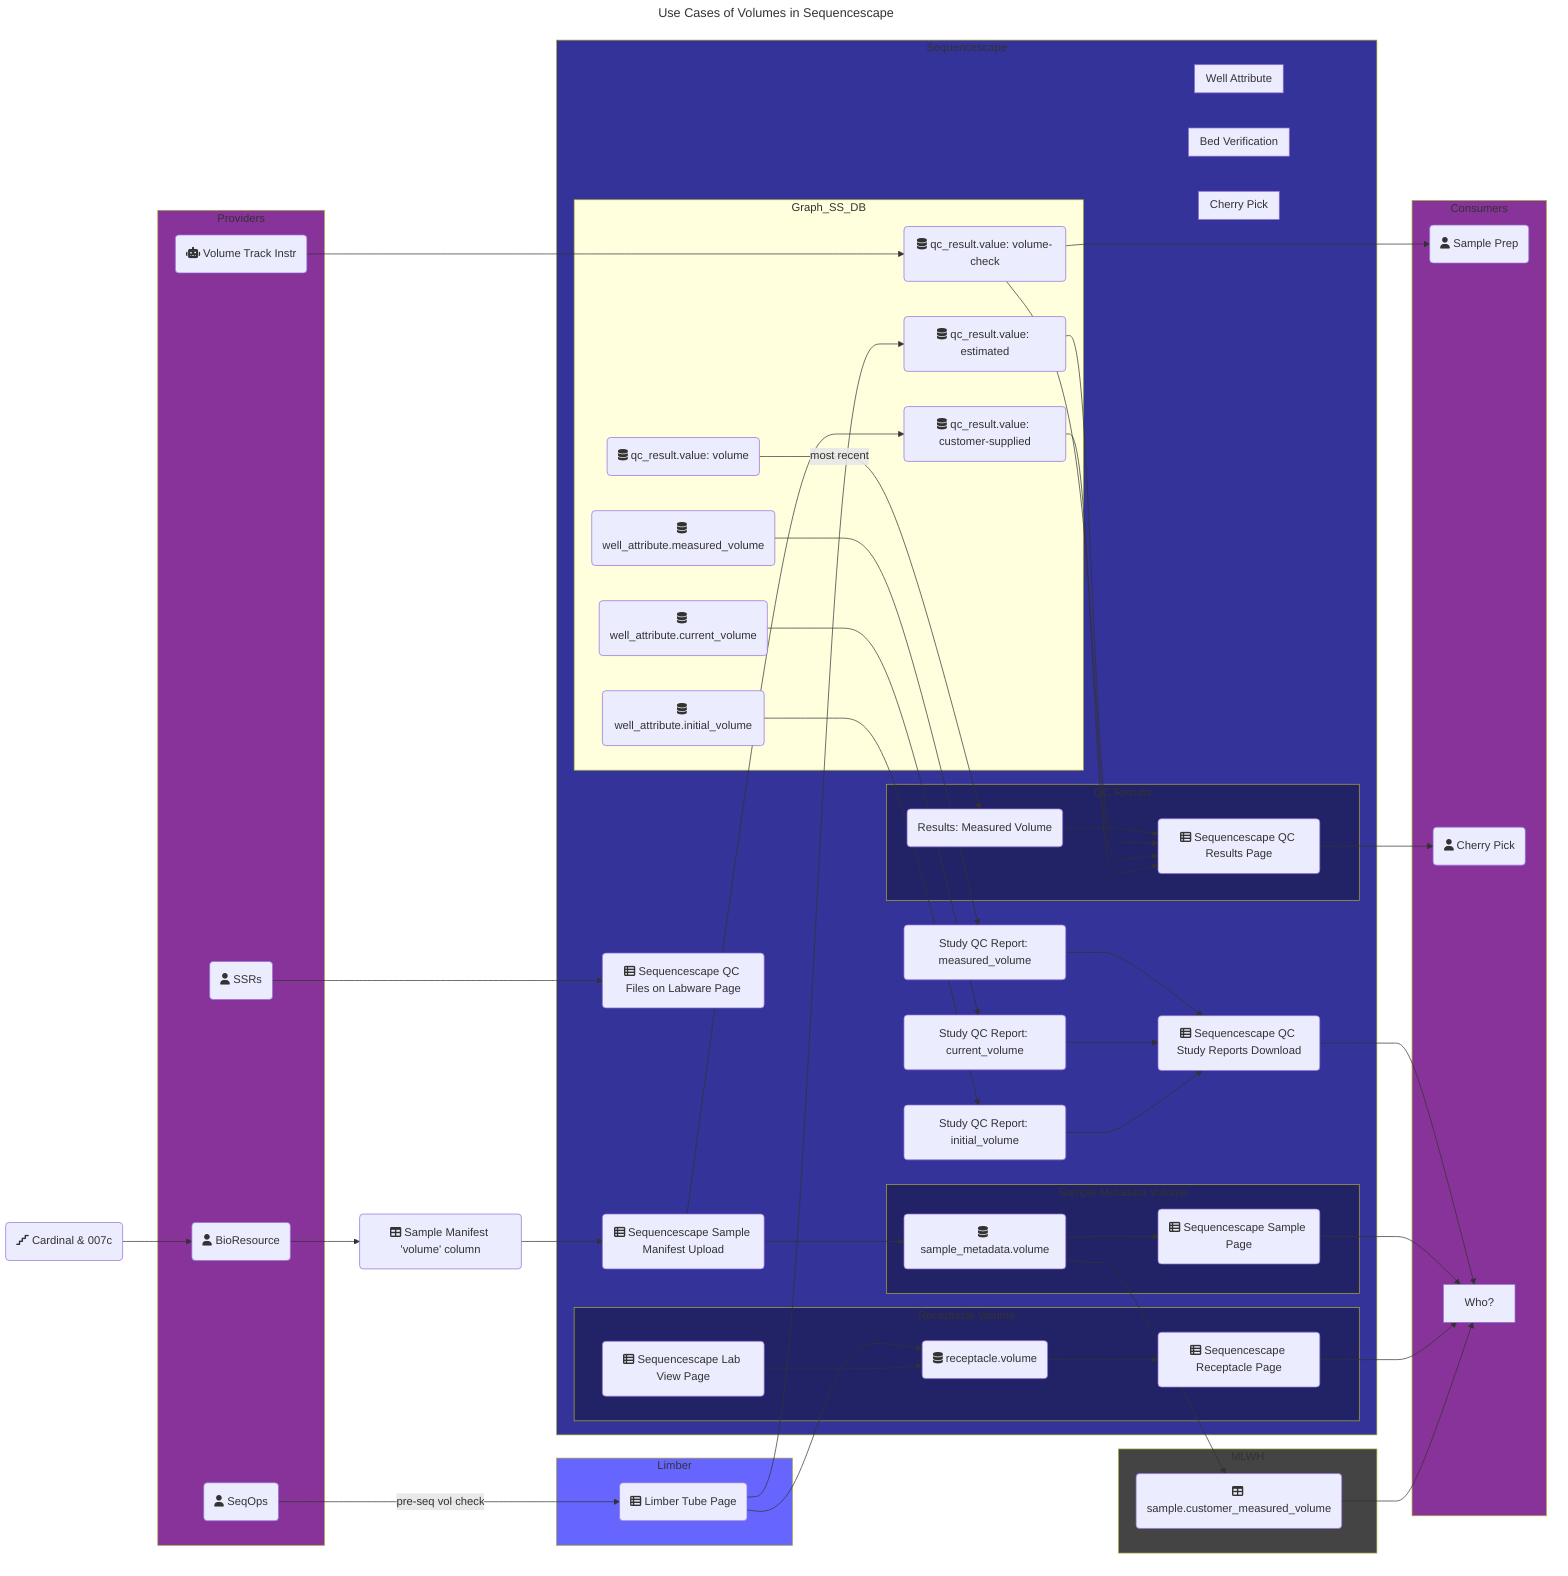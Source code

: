 ---
title: Use Cases of Volumes in Sequencescape
---
flowchart LR
    %% Nodes
        PL_Car07c(fa:fa-stairs Cardinal & 007c)
        %% Users
        User_BioRes(fa:fa-user BioResource)
        User_SeqOps(fa:fa-user SeqOps)
        User_SamplePrep(fa:fa-user Sample Prep)
        User_VolTrackInstr(fa:fa-robot Volume Track Instr)
        User_CherryPick(fa:fa-user Cherry Pick)
        User_SSR(fa:fa-user SSRs)
        %% Interface
        Pg_LB_Tube(fa:fa-table-list Limber Tube Page)
        PG_SS_SampleManifestUpload(fa:fa-table-list Sequencescape Sample Manifest Upload)
        Pg_SS_Sample(fa:fa-table-list Sequencescape Sample Page)
        Pg_SS_LabView(fa:fa-table-list Sequencescape Lab View Page)
        Pg_SS_Receptacle(fa:fa-table-list Sequencescape Receptacle Page)
        Pg_SS_QcResults(fa:fa-table-list Sequencescape QC Results Page)
        Pg_SS_QcFileLabware(fa:fa-table-list Sequencescape QC Files on Labware Page)
        Pg_SS_QcStudyReports(fa:fa-table-list Sequencescape QC Study Reports Download)
        %% Components
        CP_SS_QcResults_MeasVol(Results: Measured Volume)
        CP_SS_StudyReports_MeasVol(Study QC Report: measured_volume)
        CP_SS_StudyReports_CurrentVol(Study QC Report: current_volume)
        CP_SS_StudyReports_InitialVol(Study QC Report: initial_volume)
        %% Data
        Mn_SampleVolCol(fa:fa-table Sample Manifest 'volume' column)
        DB_SS_ReceptacleVol(fa:fa-database receptacle.volume)
        DB_SS_SampleMetDatVol(fa:fa-database sample_metadata.volume)
        DB_SS_QcResultVol(fa:fa-database qc_result.value: volume)
        DB_SS_QcResultVolChk(fa:fa-database qc_result.value: volume-check)
        DB_SS_QcResultCusSup(fa:fa-database qc_result.value: customer-supplied)
        DB_SS_QcResultEstVol(fa:fa-database qc_result.value: estimated)
        DB_SS_WellAttrIniVol(fa:fa-database well_attribute.initial_volume)
        DB_SS_WellAttrCurrVol(fa:fa-database well_attribute.current_volume)
        DB_SS_WellAttrMeasVol(fa:fa-database well_attribute.measured_volume)
        DB_MLWH_SampleCustMeasVol(fa:fa-table sample.customer_measured_volume)

    %% Groupings of nodes
        subgraph Providers
            User_BioRes
            User_SeqOps
            User_SSR
            User_VolTrackInstr
        end
        subgraph Limber
            Pg_LB_Tube
        end
        subgraph Sequencescape
            CP_SS_StudyReports_CurrentVol
            CP_SS_StudyReports_InitialVol
            CP_SS_StudyReports_MeasVol
            Pg_SS_QcFileLabware
            Pg_SS_QcStudyReports
            PG_SS_SampleManifestUpload

            subgraph Graph_SS_SMV["Sample Metadata Volume"]
                DB_SS_SampleMetDatVol
                Pg_SS_Sample
            end
            subgraph Graph_SS_RV["Receptacle Volume"]
                Pg_SS_LabView
                DB_SS_ReceptacleVol
                Pg_SS_Receptacle
            end
            subgraph Graph_SS_QC["QC Results"]
                CP_SS_QcResults_MeasVol
                Pg_SS_QcResults
            end
            subgraph Graph_SS_CP["Cherry Pick"]

            end
            subgraph Graph_SS_BedVeri["Bed Verification"]

            end
            subgraph Graph_SS_WellAttr["Well Attribute"]

            end
            subgraph Graph_SS_DB
                DB_SS_QcResultVol
                DB_SS_QcResultEstVol
                DB_SS_QcResultVolChk
                DB_SS_QcResultCusSup
                DB_SS_WellAttrIniVol
                DB_SS_WellAttrCurrVol
                DB_SS_WellAttrMeasVol
            end
        end
        subgraph MLWH
            DB_MLWH_SampleCustMeasVol
        end
        subgraph Consumers
            User_SamplePrep
            User_CherryPick
            Who?
        end


    %% Edge connections between nodes
        PL_Car07c --> User_BioRes --> Mn_SampleVolCol --> PG_SS_SampleManifestUpload --> DB_SS_SampleMetDatVol & DB_SS_QcResultCusSup

        User_VolTrackInstr --> DB_SS_QcResultVolChk --> User_SamplePrep
        User_SeqOps -- pre-seq vol check --> Pg_LB_Tube

        Pg_LB_Tube --> DB_SS_ReceptacleVol
        Pg_LB_Tube --> DB_SS_QcResultEstVol

        DB_SS_QcResultVol -- most recent --> CP_SS_QcResults_MeasVol --> Pg_SS_QcResults
        DB_SS_QcResultEstVol --> Pg_SS_QcResults
        DB_SS_QcResultVolChk --> Pg_SS_QcResults
        DB_SS_QcResultCusSup --> Pg_SS_QcResults
        Pg_SS_QcResults --> User_CherryPick

        DB_SS_WellAttrMeasVol --> CP_SS_StudyReports_MeasVol --> Pg_SS_QcStudyReports
        DB_SS_WellAttrCurrVol --> CP_SS_StudyReports_CurrentVol --> Pg_SS_QcStudyReports
        DB_SS_WellAttrIniVol --> CP_SS_StudyReports_InitialVol --> Pg_SS_QcStudyReports
        Pg_SS_QcStudyReports --> Who?

        DB_SS_SampleMetDatVol --> Pg_SS_Sample --> Who?
        Pg_SS_LabView --> DB_SS_ReceptacleVol --> Pg_SS_Receptacle --> Who?

        DB_SS_SampleMetDatVol --> DB_MLWH_SampleCustMeasVol --> Who?

        User_SSR --> Pg_SS_QcFileLabware

    %% Subgraph styling
        classDef Users fill:#839;
        classDef Limber fill:#66f;
        classDef Sequencescape fill:#339;
        classDef SequencescapeSub fill:#226;
        classDef MLWH fill:#444;

        class Providers,Consumers Users;
        class Limber Limber;
        class Sequencescape Sequencescape;
        class Graph_SS_SMV,Graph_SS_RV,Graph_SS_QC SequencescapeSub;
        class MLWH MLWH;